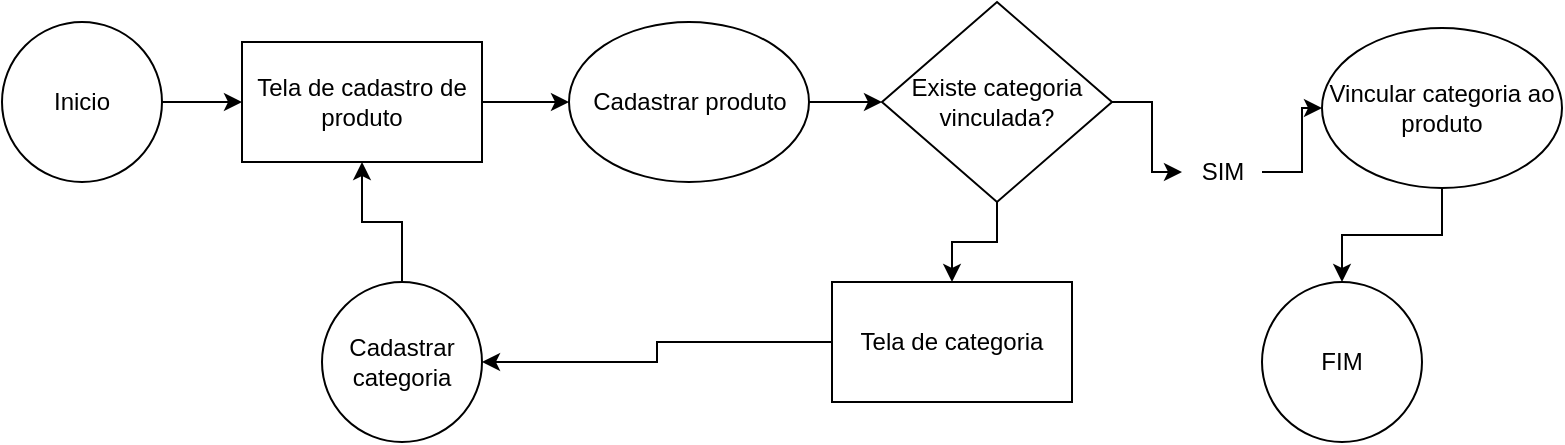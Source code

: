 <mxfile version="26.2.9">
  <diagram name="Página-1" id="0_lsgGbujOZYbfznR4Ff">
    <mxGraphModel dx="1420" dy="786" grid="1" gridSize="10" guides="1" tooltips="1" connect="1" arrows="1" fold="1" page="1" pageScale="1" pageWidth="827" pageHeight="1169" math="0" shadow="0">
      <root>
        <mxCell id="0" />
        <mxCell id="1" parent="0" />
        <mxCell id="Q91WA64NGgrQqYnODBxb-4" value="" style="edgeStyle=orthogonalEdgeStyle;rounded=0;orthogonalLoop=1;jettySize=auto;html=1;" parent="1" source="Q91WA64NGgrQqYnODBxb-2" target="Q91WA64NGgrQqYnODBxb-3" edge="1">
          <mxGeometry relative="1" as="geometry" />
        </mxCell>
        <mxCell id="Q91WA64NGgrQqYnODBxb-2" value="Inicio" style="ellipse;whiteSpace=wrap;html=1;aspect=fixed;" parent="1" vertex="1">
          <mxGeometry x="10" y="20" width="80" height="80" as="geometry" />
        </mxCell>
        <mxCell id="Q91WA64NGgrQqYnODBxb-8" value="" style="edgeStyle=orthogonalEdgeStyle;rounded=0;orthogonalLoop=1;jettySize=auto;html=1;" parent="1" source="Q91WA64NGgrQqYnODBxb-3" target="Q91WA64NGgrQqYnODBxb-5" edge="1">
          <mxGeometry relative="1" as="geometry" />
        </mxCell>
        <mxCell id="Q91WA64NGgrQqYnODBxb-3" value="Tela de cadastro de&lt;div&gt;produto&lt;/div&gt;" style="rounded=0;whiteSpace=wrap;html=1;" parent="1" vertex="1">
          <mxGeometry x="130" y="30" width="120" height="60" as="geometry" />
        </mxCell>
        <mxCell id="Q91WA64NGgrQqYnODBxb-10" value="" style="edgeStyle=orthogonalEdgeStyle;rounded=0;orthogonalLoop=1;jettySize=auto;html=1;" parent="1" source="Q91WA64NGgrQqYnODBxb-5" target="Q91WA64NGgrQqYnODBxb-9" edge="1">
          <mxGeometry relative="1" as="geometry" />
        </mxCell>
        <mxCell id="Q91WA64NGgrQqYnODBxb-5" value="Cadastrar produto" style="ellipse;whiteSpace=wrap;html=1;" parent="1" vertex="1">
          <mxGeometry x="293.5" y="20" width="120" height="80" as="geometry" />
        </mxCell>
        <mxCell id="Q91WA64NGgrQqYnODBxb-12" value="" style="edgeStyle=orthogonalEdgeStyle;rounded=0;orthogonalLoop=1;jettySize=auto;html=1;" parent="1" source="Q91WA64NGgrQqYnODBxb-9" target="Q91WA64NGgrQqYnODBxb-11" edge="1">
          <mxGeometry relative="1" as="geometry" />
        </mxCell>
        <mxCell id="Q91WA64NGgrQqYnODBxb-20" value="" style="edgeStyle=orthogonalEdgeStyle;rounded=0;orthogonalLoop=1;jettySize=auto;html=1;" parent="1" source="Q91WA64NGgrQqYnODBxb-9" target="Q91WA64NGgrQqYnODBxb-19" edge="1">
          <mxGeometry relative="1" as="geometry" />
        </mxCell>
        <mxCell id="Q91WA64NGgrQqYnODBxb-9" value="Existe categoria&lt;div&gt;vinculada?&lt;/div&gt;" style="rhombus;whiteSpace=wrap;html=1;" parent="1" vertex="1">
          <mxGeometry x="450" y="10" width="115" height="100" as="geometry" />
        </mxCell>
        <mxCell id="Q91WA64NGgrQqYnODBxb-14" value="" style="edgeStyle=orthogonalEdgeStyle;rounded=0;orthogonalLoop=1;jettySize=auto;html=1;" parent="1" source="Q91WA64NGgrQqYnODBxb-11" target="Q91WA64NGgrQqYnODBxb-13" edge="1">
          <mxGeometry relative="1" as="geometry" />
        </mxCell>
        <mxCell id="Q91WA64NGgrQqYnODBxb-11" value="Tela de categoria" style="whiteSpace=wrap;html=1;" parent="1" vertex="1">
          <mxGeometry x="425" y="150" width="120" height="60" as="geometry" />
        </mxCell>
        <mxCell id="Q91WA64NGgrQqYnODBxb-16" value="" style="edgeStyle=orthogonalEdgeStyle;rounded=0;orthogonalLoop=1;jettySize=auto;html=1;" parent="1" source="Q91WA64NGgrQqYnODBxb-13" target="Q91WA64NGgrQqYnODBxb-3" edge="1">
          <mxGeometry relative="1" as="geometry" />
        </mxCell>
        <mxCell id="Q91WA64NGgrQqYnODBxb-13" value="Cadastrar categoria" style="ellipse;whiteSpace=wrap;html=1;" parent="1" vertex="1">
          <mxGeometry x="170" y="150" width="80" height="80" as="geometry" />
        </mxCell>
        <mxCell id="Q91WA64NGgrQqYnODBxb-22" value="" style="edgeStyle=orthogonalEdgeStyle;rounded=0;orthogonalLoop=1;jettySize=auto;html=1;" parent="1" source="Q91WA64NGgrQqYnODBxb-19" target="Q91WA64NGgrQqYnODBxb-21" edge="1">
          <mxGeometry relative="1" as="geometry" />
        </mxCell>
        <mxCell id="Q91WA64NGgrQqYnODBxb-19" value="SIM" style="text;html=1;align=center;verticalAlign=middle;resizable=0;points=[];autosize=1;strokeColor=none;fillColor=none;" parent="1" vertex="1">
          <mxGeometry x="600" y="80" width="40" height="30" as="geometry" />
        </mxCell>
        <mxCell id="Q91WA64NGgrQqYnODBxb-24" value="" style="edgeStyle=orthogonalEdgeStyle;rounded=0;orthogonalLoop=1;jettySize=auto;html=1;" parent="1" source="Q91WA64NGgrQqYnODBxb-21" target="Q91WA64NGgrQqYnODBxb-23" edge="1">
          <mxGeometry relative="1" as="geometry" />
        </mxCell>
        <mxCell id="Q91WA64NGgrQqYnODBxb-21" value="Vincular categoria ao produto" style="ellipse;whiteSpace=wrap;html=1;" parent="1" vertex="1">
          <mxGeometry x="670" y="23" width="120" height="80" as="geometry" />
        </mxCell>
        <mxCell id="Q91WA64NGgrQqYnODBxb-23" value="FIM" style="ellipse;whiteSpace=wrap;html=1;aspect=fixed;" parent="1" vertex="1">
          <mxGeometry x="640" y="150" width="80" height="80" as="geometry" />
        </mxCell>
      </root>
    </mxGraphModel>
  </diagram>
</mxfile>
